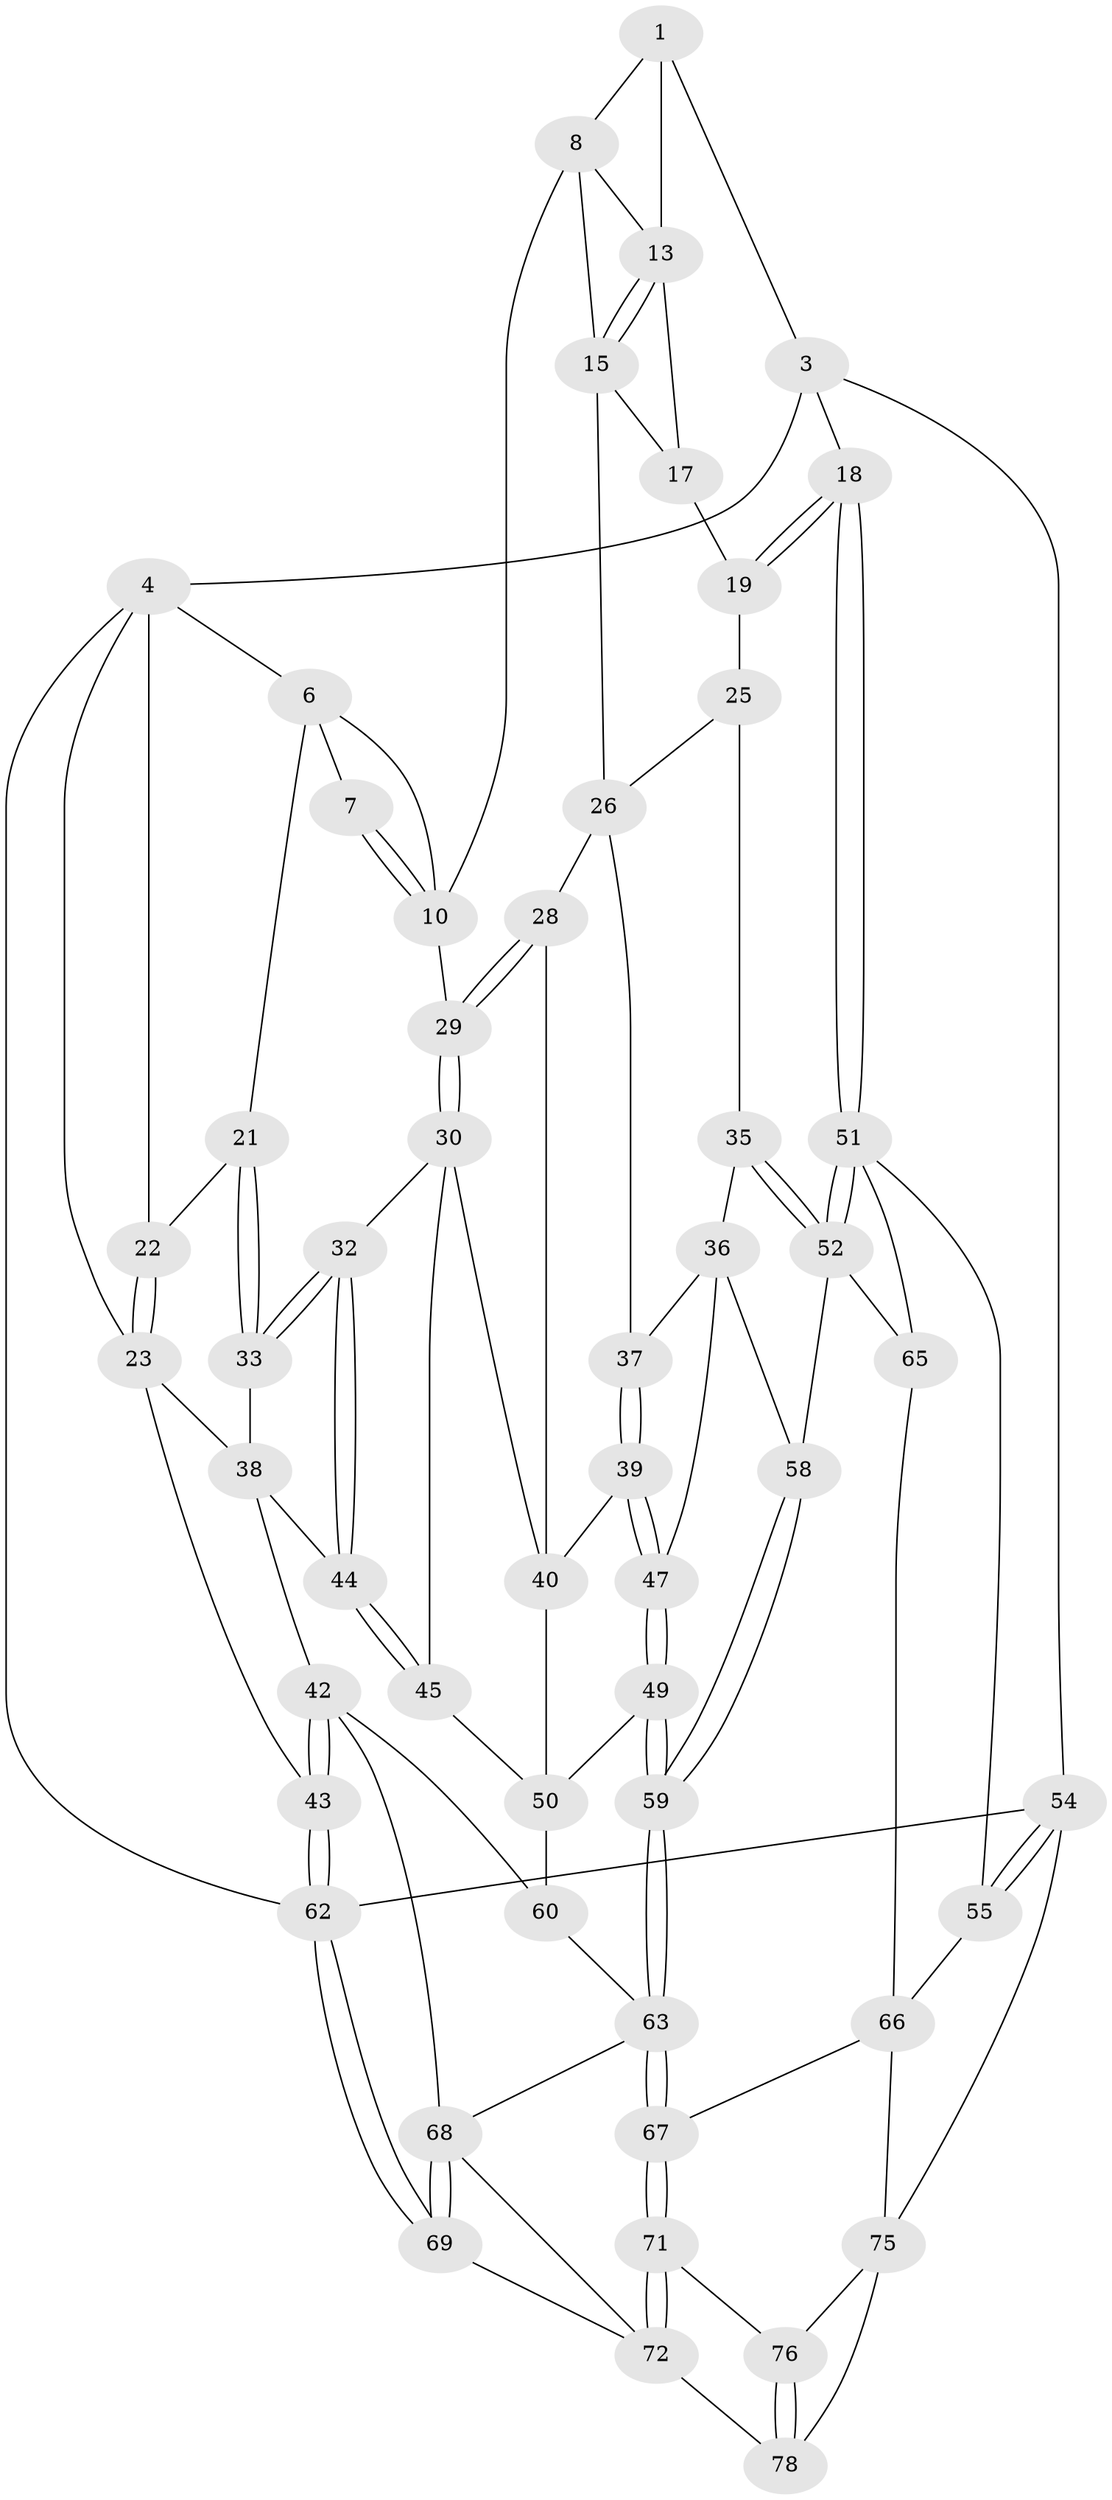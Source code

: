 // Generated by graph-tools (version 1.1) at 2025/24/03/03/25 07:24:35]
// undirected, 54 vertices, 121 edges
graph export_dot {
graph [start="1"]
  node [color=gray90,style=filled];
  1 [pos="+0.7493929575992033+0",super="+2"];
  3 [pos="+1+0"];
  4 [pos="+0+0",super="+5"];
  6 [pos="+0.3395317437221387+0",super="+12"];
  7 [pos="+0.6334317713765845+0"];
  8 [pos="+0.7755188414667447+0.04915048505401308",super="+9"];
  10 [pos="+0.6339040189500303+0.08297766993547602",super="+11"];
  13 [pos="+0.8087887617301537+0.06586480064466126",super="+14"];
  15 [pos="+0.8406593196254473+0.11702891771876696",super="+16"];
  17 [pos="+0.8594417581691393+0.12172080836427311"];
  18 [pos="+1+0.04526532441815884"];
  19 [pos="+0.9211718033676837+0.1877682134526368",super="+20"];
  21 [pos="+0.2598174895129496+0.18849467107573434"];
  22 [pos="+0+0"];
  23 [pos="+0.13747444126720545+0.22269497992749387",super="+24"];
  25 [pos="+0.7315063754173604+0.19248908545848661",super="+34"];
  26 [pos="+0.7145699025903302+0.18335685292733347",super="+27"];
  28 [pos="+0.5606445867466072+0.26991420428823193"];
  29 [pos="+0.49791458225025365+0.26598187926957667"];
  30 [pos="+0.4823749401113516+0.28758857410923655",super="+31"];
  32 [pos="+0.2514772134822232+0.22865634121539638"];
  33 [pos="+0.24461377091648012+0.22034502682940635"];
  35 [pos="+0.8719315751717129+0.33366950459641836"];
  36 [pos="+0.74543221292315+0.3240187861221314",super="+46"];
  37 [pos="+0.6777238366775039+0.27000755945914134"];
  38 [pos="+0.13951119072522852+0.22333098041232594",super="+41"];
  39 [pos="+0.6571306060245128+0.36777350404017034"];
  40 [pos="+0.6287812290558321+0.3594832249503068",super="+48"];
  42 [pos="+0.06339921845505953+0.47008538883971157",super="+61"];
  43 [pos="+0+0.39322984102140107"];
  44 [pos="+0.26513186066186806+0.44427232442822323"];
  45 [pos="+0.27525316663975496+0.45271100124754055"];
  47 [pos="+0.675849217341181+0.4223833617017504"];
  49 [pos="+0.5360329755623282+0.48504221080338883"];
  50 [pos="+0.4907430538071963+0.4368393192891059",super="+53"];
  51 [pos="+1+0.4163120789955956",super="+56"];
  52 [pos="+0.8742158154290903+0.33879422450240043",super="+57"];
  54 [pos="+1+1"];
  55 [pos="+1+0.9198986243534379"];
  58 [pos="+0.7647743269583198+0.4768468053398392"];
  59 [pos="+0.5678966260260218+0.6112547790004137"];
  60 [pos="+0.3040884599264718+0.5046617300752565"];
  62 [pos="+0+1"];
  63 [pos="+0.5676517675946765+0.6690309203790693",super="+64"];
  65 [pos="+0.8634925289723883+0.5658003440309546"];
  66 [pos="+0.8083592453023104+0.6586494463726358",super="+74"];
  67 [pos="+0.5889681183514944+0.7460960099201672"];
  68 [pos="+0.11655928251697038+0.655015499416933",super="+70"];
  69 [pos="+0+1"];
  71 [pos="+0.571977044738997+0.793955660094629"];
  72 [pos="+0.4420778381653866+0.9927053600764045",super="+73"];
  75 [pos="+0.9088339912642693+0.8614481643340256",super="+77"];
  76 [pos="+0.8143028858745865+0.8564766371583596"];
  78 [pos="+0.6883643995680164+1"];
  1 -- 8;
  1 -- 3;
  1 -- 13;
  3 -- 4;
  3 -- 18;
  3 -- 54;
  4 -- 62;
  4 -- 6;
  4 -- 22;
  4 -- 23;
  6 -- 7;
  6 -- 21;
  6 -- 10;
  7 -- 10;
  7 -- 10;
  8 -- 13;
  8 -- 10;
  8 -- 15;
  10 -- 29;
  13 -- 15;
  13 -- 15;
  13 -- 17;
  15 -- 17;
  15 -- 26;
  17 -- 19;
  18 -- 19;
  18 -- 19;
  18 -- 51;
  18 -- 51;
  19 -- 25 [weight=2];
  21 -- 22;
  21 -- 33;
  21 -- 33;
  22 -- 23;
  22 -- 23;
  23 -- 38;
  23 -- 43;
  25 -- 26;
  25 -- 35;
  26 -- 28;
  26 -- 37;
  28 -- 29;
  28 -- 29;
  28 -- 40;
  29 -- 30;
  29 -- 30;
  30 -- 32;
  30 -- 45;
  30 -- 40;
  32 -- 33;
  32 -- 33;
  32 -- 44;
  32 -- 44;
  33 -- 38;
  35 -- 36;
  35 -- 52;
  35 -- 52;
  36 -- 37;
  36 -- 58;
  36 -- 47;
  37 -- 39;
  37 -- 39;
  38 -- 42;
  38 -- 44;
  39 -- 40;
  39 -- 47;
  39 -- 47;
  40 -- 50;
  42 -- 43;
  42 -- 43;
  42 -- 60;
  42 -- 68;
  43 -- 62;
  43 -- 62;
  44 -- 45;
  44 -- 45;
  45 -- 50;
  47 -- 49;
  47 -- 49;
  49 -- 50;
  49 -- 59;
  49 -- 59;
  50 -- 60;
  51 -- 52;
  51 -- 52;
  51 -- 65;
  51 -- 55;
  52 -- 65;
  52 -- 58;
  54 -- 55;
  54 -- 55;
  54 -- 62;
  54 -- 75;
  55 -- 66;
  58 -- 59;
  58 -- 59;
  59 -- 63;
  59 -- 63;
  60 -- 63;
  62 -- 69;
  62 -- 69;
  63 -- 67;
  63 -- 67;
  63 -- 68;
  65 -- 66;
  66 -- 67;
  66 -- 75;
  67 -- 71;
  67 -- 71;
  68 -- 69;
  68 -- 69;
  68 -- 72;
  69 -- 72;
  71 -- 72;
  71 -- 72;
  71 -- 76;
  72 -- 78;
  75 -- 76;
  75 -- 78;
  76 -- 78;
  76 -- 78;
}
